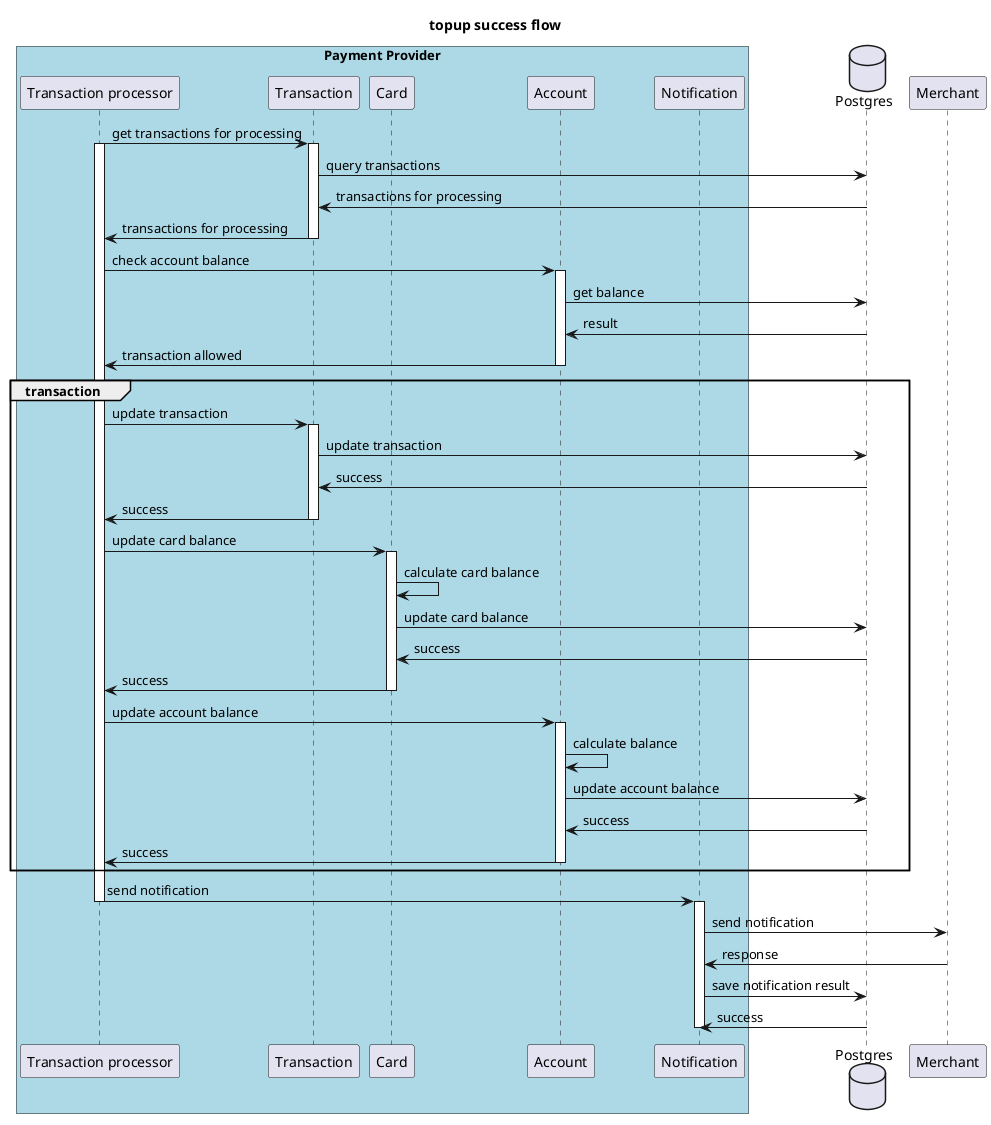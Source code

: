 @startuml name "topup"
title topup success flow
box "Payment Provider" #LightBlue
participant "Transaction processor" as proc
participant "Transaction" as tr
participant "Card" as card
participant "Account" as acc
participant "Notification" as not
end box
database "Postgres" as db
participant "Merchant" as merchant

proc -> tr : get transactions for processing
activate proc
activate tr
tr -> db : query transactions
tr <- db : transactions for processing
tr -> proc : transactions for processing
deactivate tr
proc -> acc: check account balance
activate acc
acc -> db: get balance
db -> acc: result
acc -> proc: transaction allowed
deactivate acc
group transaction
    proc -> tr: update transaction
    activate tr
    tr -> db: update transaction
    tr <- db: success
    tr -> proc: success
    deactivate tr
    proc -> card: update card balance
    activate card
    card -> card: calculate card balance
    card -> db: update card balance
    db -> card: success
    card -> proc: success
    deactivate card
    proc -> acc: update account balance
    activate acc
    acc -> acc: calculate balance
    acc -> db: update account balance
    db -> acc: success
    acc -> proc: success
    deactivate acc
end
proc -> not: send notification
deactivate proc
activate not
not -> merchant : send notification
not <- merchant : response
not -> db : save notification result
not <- db : success
deactivate not

@enduml